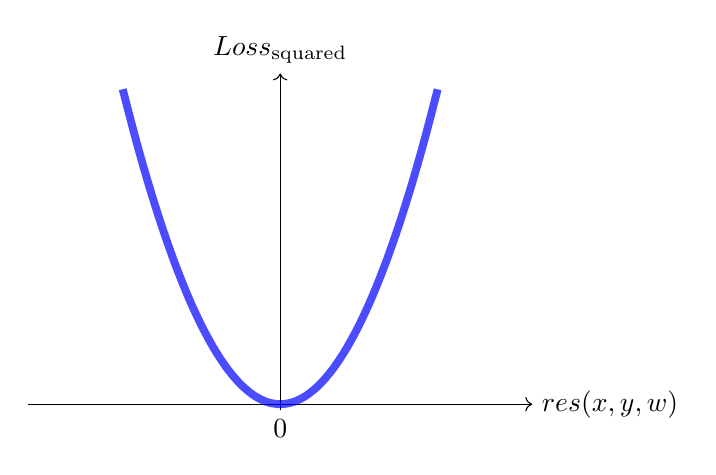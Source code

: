 \begin{tikzpicture}
  \draw[->] (-3.2, 0) -- (3.2, 0) node[right] {$res(x,y,w)$};
  \draw[->] (0, 0) -- (0, 4.2) node[above] {$Loss_\text{squared}$};
  \draw[shift={(0,0)}] (0pt,2pt) -- (0pt,-2pt) node[below] {$0$};
  \draw[line width=1mm, draw opacity=0.7, domain=-2:2, smooth, variable=\x, blue] plot ({\x}, {\x*\x});
\end{tikzpicture}
